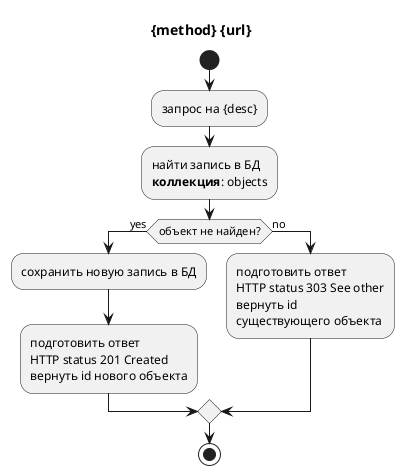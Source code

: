 @startuml

title {method} {url}
start
:запрос на {desc};
    :найти запись в БД\n**коллекция**: objects;
    if (объект не найден?) then (yes)
        :сохранить новую запись в БД;
        :подготовить ответ\nHTTP status 201 Created\nвернуть id нового объекта;
    else (no)
        :подготовить ответ\nHTTP status 303 See other\nвернуть id\nсуществующего объекта;
    endif
stop

@enduml